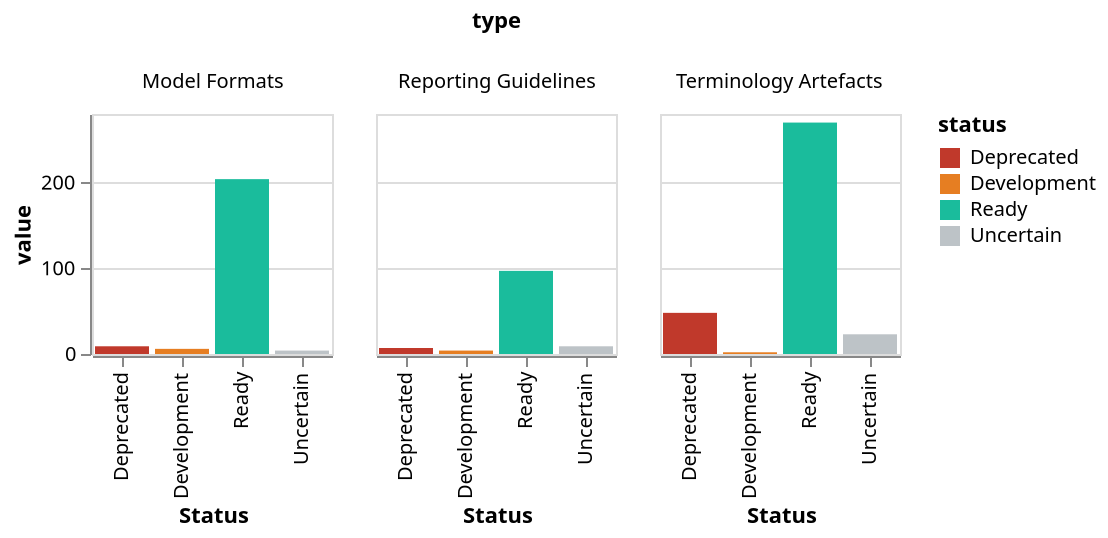 {"$schema":"https://vega.github.io/schema/vega-lite/v2.json","data":{"values":[{"type":"Reporting Guidelines","status":"Ready","value":97},{"type":"Reporting Guidelines","status":"Development","value":4},{"type":"Reporting Guidelines","status":"Uncertain","value":9},{"type":"Reporting Guidelines","status":"Deprecated","value":7},{"type":"Model Formats","status":"Ready","value":204},{"type":"Model Formats","status":"Development","value":6},{"type":"Model Formats","status":"Uncertain","value":4},{"type":"Model Formats","status":"Deprecated","value":9},{"type":"Terminology Artefacts","status":"Ready","value":270},{"type":"Terminology Artefacts","status":"Development","value":2},{"type":"Terminology Artefacts","status":"Uncertain","value":23},{"type":"Terminology Artefacts","status":"Deprecated","value":48}]},"mark":"bar","encoding":{"column":{"field":"type","type":"nominal"},"y":{"field":"value","type":"quantitative"},"x":{"field":"status","type":"nominal","axis":{"title":"Status"}},"color":{"field":"status","type":"nominal","scale":{"range":["#c0392b","#e67e22","#1abc9c","#bdc3c7"]}}},"config":{"facet":{"cell":{"strokeWidth":0}},"axis":{"domainWidth":1}},"width":120,"height":120}